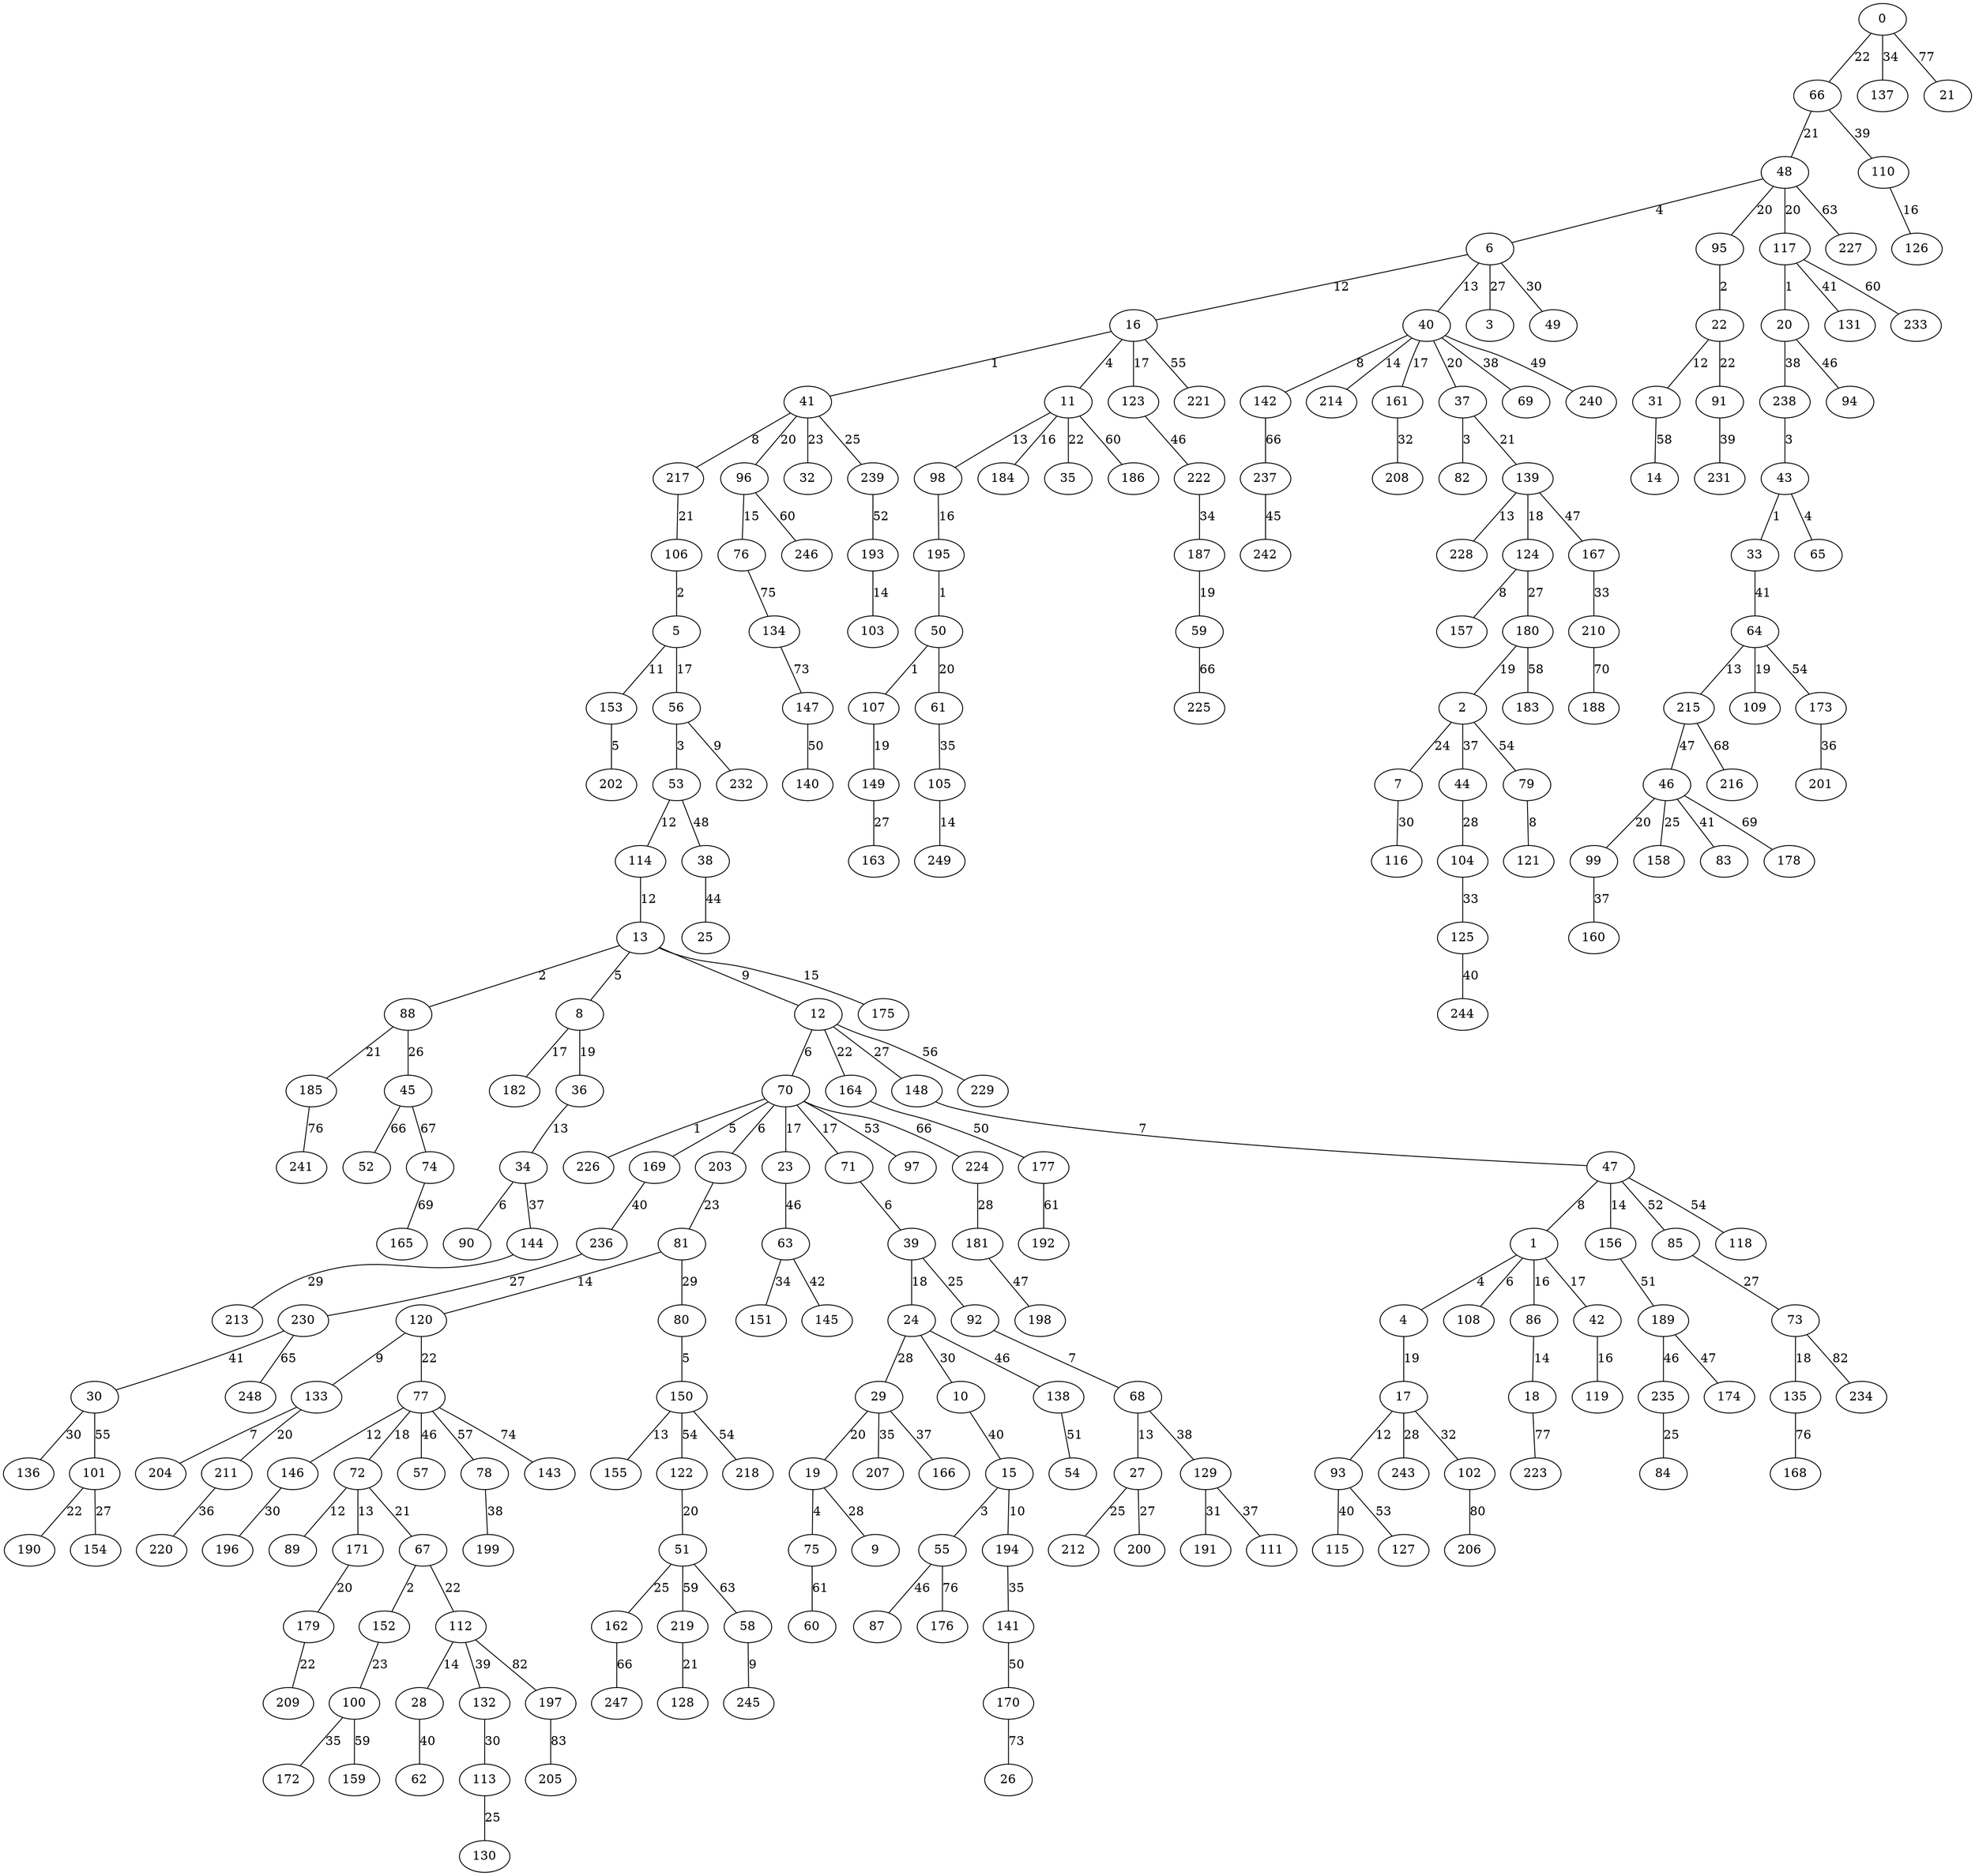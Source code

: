 graph {
  0 -- 66 [label="22"];
  66 -- 48 [label="21"];
  48 -- 6 [label="4"];
  6 -- 16 [label="12"];
  16 -- 41 [label="1"];
  16 -- 11 [label="4"];
  41 -- 217 [label="8"];
  6 -- 40 [label="13"];
  40 -- 142 [label="8"];
  11 -- 98 [label="13"];
  40 -- 214 [label="14"];
  11 -- 184 [label="16"];
  98 -- 195 [label="16"];
  195 -- 50 [label="1"];
  50 -- 107 [label="1"];
  16 -- 123 [label="17"];
  40 -- 161 [label="17"];
  107 -- 149 [label="19"];
  40 -- 37 [label="20"];
  37 -- 82 [label="3"];
  41 -- 96 [label="20"];
  96 -- 76 [label="15"];
  48 -- 95 [label="20"];
  95 -- 22 [label="2"];
  22 -- 31 [label="12"];
  48 -- 117 [label="20"];
  117 -- 20 [label="1"];
  50 -- 61 [label="20"];
  37 -- 139 [label="21"];
  139 -- 228 [label="13"];
  139 -- 124 [label="18"];
  124 -- 157 [label="8"];
  217 -- 106 [label="21"];
  106 -- 5 [label="2"];
  5 -- 153 [label="11"];
  153 -- 202 [label="5"];
  5 -- 56 [label="17"];
  56 -- 53 [label="3"];
  56 -- 232 [label="9"];
  53 -- 114 [label="12"];
  114 -- 13 [label="12"];
  13 -- 88 [label="2"];
  13 -- 8 [label="5"];
  13 -- 12 [label="9"];
  12 -- 70 [label="6"];
  70 -- 226 [label="1"];
  70 -- 169 [label="5"];
  70 -- 203 [label="6"];
  13 -- 175 [label="15"];
  8 -- 182 [label="17"];
  70 -- 23 [label="17"];
  70 -- 71 [label="17"];
  71 -- 39 [label="6"];
  39 -- 24 [label="18"];
  8 -- 36 [label="19"];
  36 -- 34 [label="13"];
  34 -- 90 [label="6"];
  88 -- 185 [label="21"];
  11 -- 35 [label="22"];
  12 -- 164 [label="22"];
  22 -- 91 [label="22"];
  41 -- 32 [label="23"];
  203 -- 81 [label="23"];
  81 -- 120 [label="14"];
  120 -- 133 [label="9"];
  133 -- 204 [label="7"];
  133 -- 211 [label="20"];
  120 -- 77 [label="22"];
  77 -- 146 [label="12"];
  77 -- 72 [label="18"];
  72 -- 89 [label="12"];
  72 -- 171 [label="13"];
  171 -- 179 [label="20"];
  72 -- 67 [label="21"];
  67 -- 152 [label="2"];
  67 -- 112 [label="22"];
  112 -- 28 [label="14"];
  179 -- 209 [label="22"];
  152 -- 100 [label="23"];
  39 -- 92 [label="25"];
  92 -- 68 [label="7"];
  68 -- 27 [label="13"];
  27 -- 212 [label="25"];
  41 -- 239 [label="25"];
  88 -- 45 [label="26"];
  6 -- 3 [label="27"];
  12 -- 148 [label="27"];
  148 -- 47 [label="7"];
  47 -- 1 [label="8"];
  1 -- 4 [label="4"];
  1 -- 108 [label="6"];
  47 -- 156 [label="14"];
  1 -- 86 [label="16"];
  86 -- 18 [label="14"];
  1 -- 42 [label="17"];
  42 -- 119 [label="16"];
  4 -- 17 [label="19"];
  17 -- 93 [label="12"];
  27 -- 200 [label="27"];
  124 -- 180 [label="27"];
  180 -- 2 [label="19"];
  2 -- 7 [label="24"];
  149 -- 163 [label="27"];
  17 -- 243 [label="28"];
  24 -- 29 [label="28"];
  29 -- 19 [label="20"];
  19 -- 75 [label="4"];
  19 -- 9 [label="28"];
  81 -- 80 [label="29"];
  80 -- 150 [label="5"];
  150 -- 155 [label="13"];
  6 -- 49 [label="30"];
  7 -- 116 [label="30"];
  24 -- 10 [label="30"];
  146 -- 196 [label="30"];
  17 -- 102 [label="32"];
  161 -- 208 [label="32"];
  0 -- 137 [label="34"];
  29 -- 207 [label="35"];
  61 -- 105 [label="35"];
  105 -- 249 [label="14"];
  100 -- 172 [label="35"];
  211 -- 220 [label="36"];
  2 -- 44 [label="37"];
  44 -- 104 [label="28"];
  104 -- 125 [label="33"];
  29 -- 166 [label="37"];
  34 -- 144 [label="37"];
  144 -- 213 [label="29"];
  20 -- 238 [label="38"];
  238 -- 43 [label="3"];
  43 -- 33 [label="1"];
  43 -- 65 [label="4"];
  40 -- 69 [label="38"];
  68 -- 129 [label="38"];
  129 -- 191 [label="31"];
  129 -- 111 [label="37"];
  66 -- 110 [label="39"];
  110 -- 126 [label="16"];
  91 -- 231 [label="39"];
  112 -- 132 [label="39"];
  132 -- 113 [label="30"];
  113 -- 130 [label="25"];
  10 -- 15 [label="40"];
  15 -- 55 [label="3"];
  15 -- 194 [label="10"];
  194 -- 141 [label="35"];
  28 -- 62 [label="40"];
  93 -- 115 [label="40"];
  125 -- 244 [label="40"];
  169 -- 236 [label="40"];
  236 -- 230 [label="27"];
  33 -- 64 [label="41"];
  64 -- 215 [label="13"];
  64 -- 109 [label="19"];
  117 -- 131 [label="41"];
  230 -- 30 [label="41"];
  30 -- 136 [label="30"];
  20 -- 94 [label="46"];
  23 -- 63 [label="46"];
  63 -- 151 [label="34"];
  63 -- 145 [label="42"];
  24 -- 138 [label="46"];
  55 -- 87 [label="46"];
  77 -- 57 [label="46"];
  123 -- 222 [label="46"];
  222 -- 187 [label="34"];
  187 -- 59 [label="19"];
  139 -- 167 [label="47"];
  167 -- 210 [label="33"];
  215 -- 46 [label="47"];
  46 -- 99 [label="20"];
  46 -- 158 [label="25"];
  99 -- 160 [label="37"];
  46 -- 83 [label="41"];
  53 -- 38 [label="48"];
  38 -- 25 [label="44"];
  40 -- 240 [label="49"];
  141 -- 170 [label="50"];
  164 -- 177 [label="50"];
  138 -- 54 [label="51"];
  156 -- 189 [label="51"];
  189 -- 235 [label="46"];
  235 -- 84 [label="25"];
  189 -- 174 [label="47"];
  47 -- 85 [label="52"];
  85 -- 73 [label="27"];
  73 -- 135 [label="18"];
  239 -- 193 [label="52"];
  193 -- 103 [label="14"];
  70 -- 97 [label="53"];
  93 -- 127 [label="53"];
  2 -- 79 [label="54"];
  79 -- 121 [label="8"];
  47 -- 118 [label="54"];
  64 -- 173 [label="54"];
  173 -- 201 [label="36"];
  150 -- 122 [label="54"];
  122 -- 51 [label="20"];
  51 -- 162 [label="25"];
  150 -- 218 [label="54"];
  16 -- 221 [label="55"];
  30 -- 101 [label="55"];
  101 -- 190 [label="22"];
  101 -- 154 [label="27"];
  12 -- 229 [label="56"];
  77 -- 78 [label="57"];
  78 -- 199 [label="38"];
  31 -- 14 [label="58"];
  180 -- 183 [label="58"];
  51 -- 219 [label="59"];
  219 -- 128 [label="21"];
  100 -- 159 [label="59"];
  11 -- 186 [label="60"];
  96 -- 246 [label="60"];
  117 -- 233 [label="60"];
  75 -- 60 [label="61"];
  177 -- 192 [label="61"];
  48 -- 227 [label="63"];
  51 -- 58 [label="63"];
  58 -- 245 [label="9"];
  230 -- 248 [label="65"];
  45 -- 52 [label="66"];
  59 -- 225 [label="66"];
  70 -- 224 [label="66"];
  224 -- 181 [label="28"];
  181 -- 198 [label="47"];
  142 -- 237 [label="66"];
  237 -- 242 [label="45"];
  162 -- 247 [label="66"];
  45 -- 74 [label="67"];
  215 -- 216 [label="68"];
  46 -- 178 [label="69"];
  74 -- 165 [label="69"];
  210 -- 188 [label="70"];
  170 -- 26 [label="73"];
  77 -- 143 [label="74"];
  76 -- 134 [label="75"];
  134 -- 147 [label="73"];
  147 -- 140 [label="50"];
  55 -- 176 [label="76"];
  135 -- 168 [label="76"];
  185 -- 241 [label="76"];
  0 -- 21 [label="77"];
  18 -- 223 [label="77"];
  102 -- 206 [label="80"];
  73 -- 234 [label="82"];
  112 -- 197 [label="82"];
  197 -- 205 [label="83"];
}